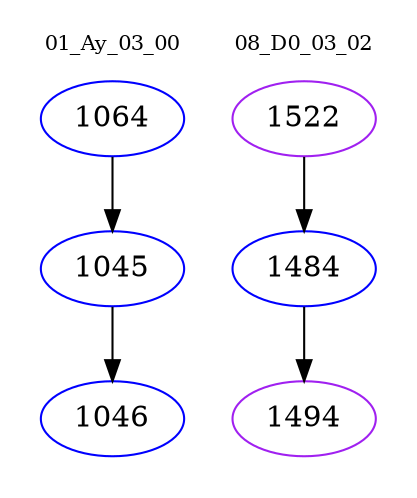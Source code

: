digraph{
subgraph cluster_0 {
color = white
label = "01_Ay_03_00";
fontsize=10;
T0_1064 [label="1064", color="blue"]
T0_1064 -> T0_1045 [color="black"]
T0_1045 [label="1045", color="blue"]
T0_1045 -> T0_1046 [color="black"]
T0_1046 [label="1046", color="blue"]
}
subgraph cluster_1 {
color = white
label = "08_D0_03_02";
fontsize=10;
T1_1522 [label="1522", color="purple"]
T1_1522 -> T1_1484 [color="black"]
T1_1484 [label="1484", color="blue"]
T1_1484 -> T1_1494 [color="black"]
T1_1494 [label="1494", color="purple"]
}
}
